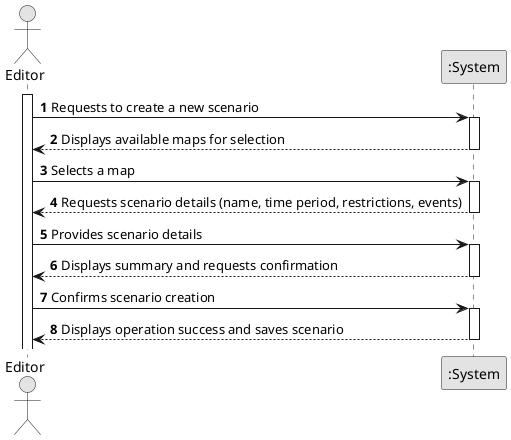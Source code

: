 @startuml

skinparam monochrome true
skinparam packageStyle rectangle
skinparam shadowing false

autonumber

actor "Editor" as Editor
participant ":System" as System

activate Editor

Editor -> System : Requests to create a new scenario
activate System

System --> Editor : Displays available maps for selection
deactivate System

Editor -> System : Selects a map
activate System

System --> Editor : Requests scenario details (name, time period, restrictions, events)
deactivate System

Editor -> System : Provides scenario details
activate System

System --> Editor : Displays summary and requests confirmation
deactivate System

Editor -> System : Confirms scenario creation
activate System

System --> Editor : Displays operation success and saves scenario
deactivate System

@enduml